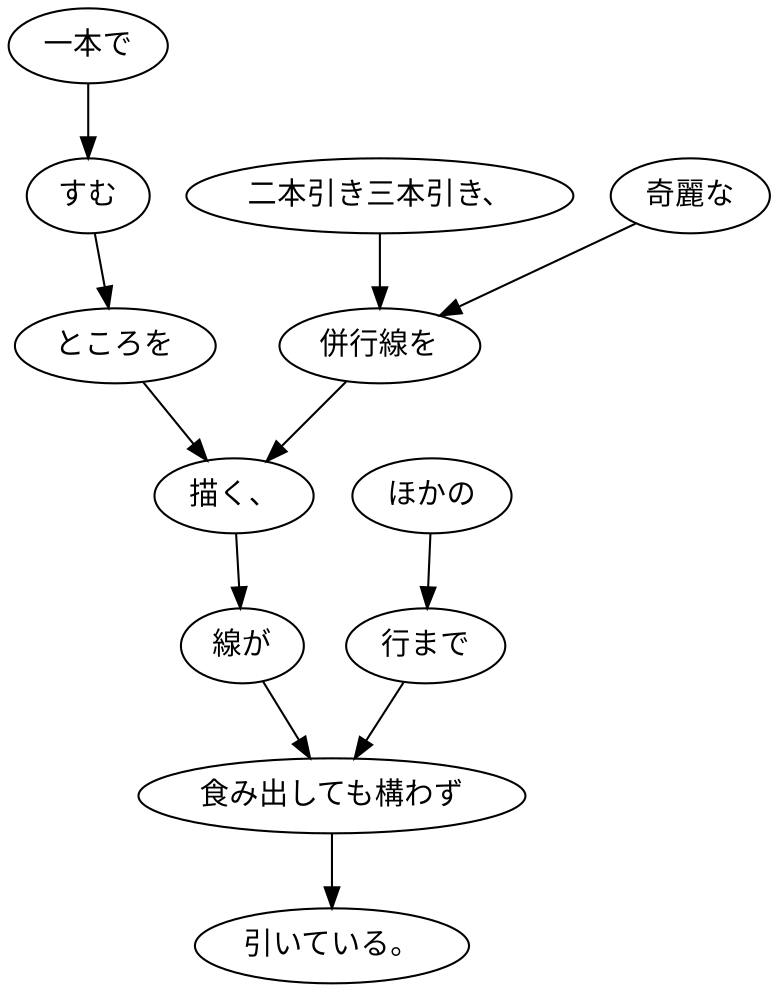 digraph graph1346 {
	node0 [label="一本で"];
	node1 [label="すむ"];
	node2 [label="ところを"];
	node3 [label="二本引き三本引き、"];
	node4 [label="奇麗な"];
	node5 [label="併行線を"];
	node6 [label="描く、"];
	node7 [label="線が"];
	node8 [label="ほかの"];
	node9 [label="行まで"];
	node10 [label="食み出しても構わず"];
	node11 [label="引いている。"];
	node0 -> node1;
	node1 -> node2;
	node2 -> node6;
	node3 -> node5;
	node4 -> node5;
	node5 -> node6;
	node6 -> node7;
	node7 -> node10;
	node8 -> node9;
	node9 -> node10;
	node10 -> node11;
}
